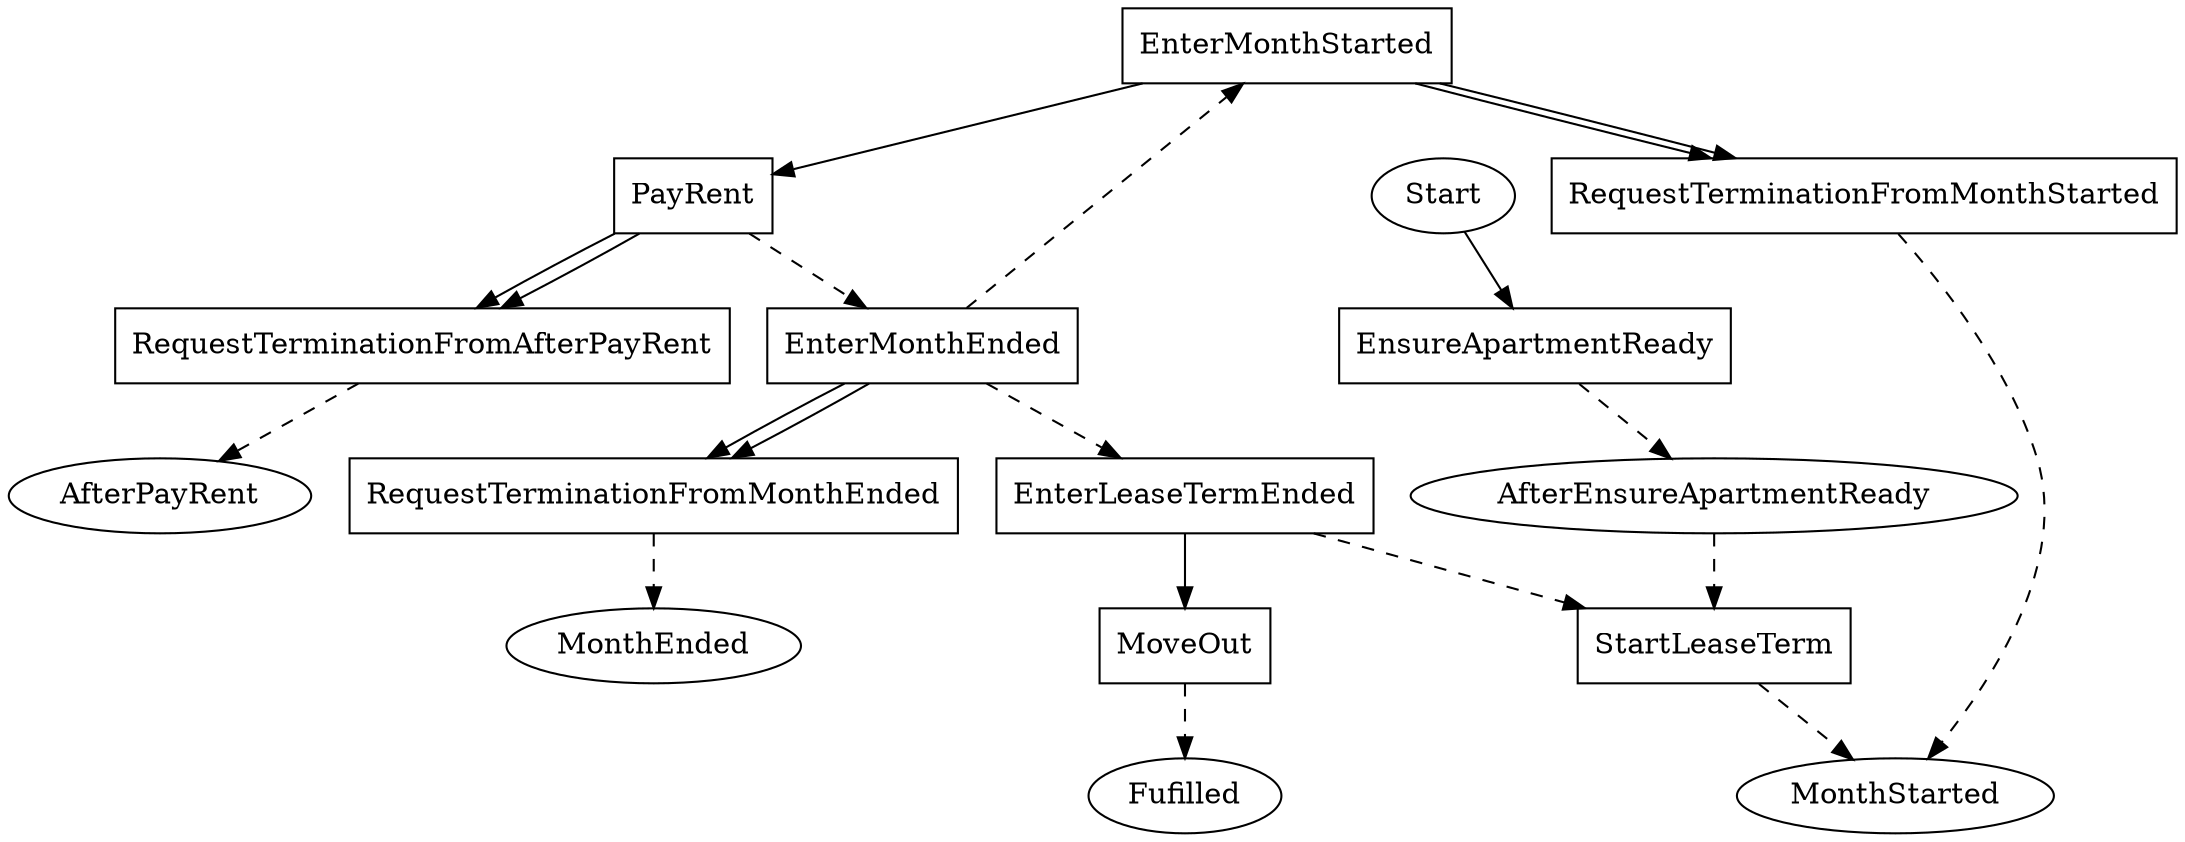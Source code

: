 // THIS IS A GENERATED FILE. DO NOT EDIT.

digraph Lease_Hvitved {    
    Fulfilled[label=Fufilled];
    Start[label=Start];
	AfterEnsureApartmentReady[label=AfterEnsureApartmentReady]
    
     
    RequestTerminationFromMonthStarted[label=RequestTerminationFromMonthStarted,shape=box];
	RequestTerminationFromAfterPayRent[label=RequestTerminationFromAfterPayRent,shape=box];
	RequestTerminationFromMonthEnded[label=RequestTerminationFromMonthEnded,shape=box];
	EnsureApartmentReady[label=EnsureApartmentReady,shape=box];
	StartLeaseTerm[label=StartLeaseTerm,shape=box];
	EnterMonthStarted[label=EnterMonthStarted,shape=box];
	PayRent[label=PayRent,shape=box];
	EnterMonthEnded[label=EnterMonthEnded,shape=box];
	EnterLeaseTermEnded[label=EnterLeaseTermEnded,shape=box];
	MoveOut[label=MoveOut,shape=box]    
    
    
    
    Start -> EnsureApartmentReady;
	AfterEnsureApartmentReady -> StartLeaseTerm [style=dashed];
	EnterMonthStarted -> PayRent;
	EnterMonthStarted -> RequestTerminationFromMonthStarted;
	EnterMonthStarted -> RequestTerminationFromMonthStarted;
	PayRent -> EnterMonthEnded [style=dashed];
	PayRent -> RequestTerminationFromAfterPayRent;
	PayRent -> RequestTerminationFromAfterPayRent;
	EnterMonthEnded -> EnterLeaseTermEnded [style=dashed];
	EnterMonthEnded -> EnterMonthStarted [style=dashed];
	EnterMonthEnded -> RequestTerminationFromMonthEnded;
	EnterMonthEnded -> RequestTerminationFromMonthEnded;
	EnterLeaseTermEnded -> MoveOut;
	EnterLeaseTermEnded -> StartLeaseTerm [style=dashed]
    
    RequestTerminationFromMonthStarted -> MonthStarted [style=dashed];
	RequestTerminationFromAfterPayRent -> AfterPayRent [style=dashed];
	RequestTerminationFromMonthEnded -> MonthEnded [style=dashed];
	EnsureApartmentReady -> AfterEnsureApartmentReady [style=dashed];
	StartLeaseTerm -> MonthStarted [style=dashed];
	MoveOut -> Fulfilled [style=dashed];
	        
}